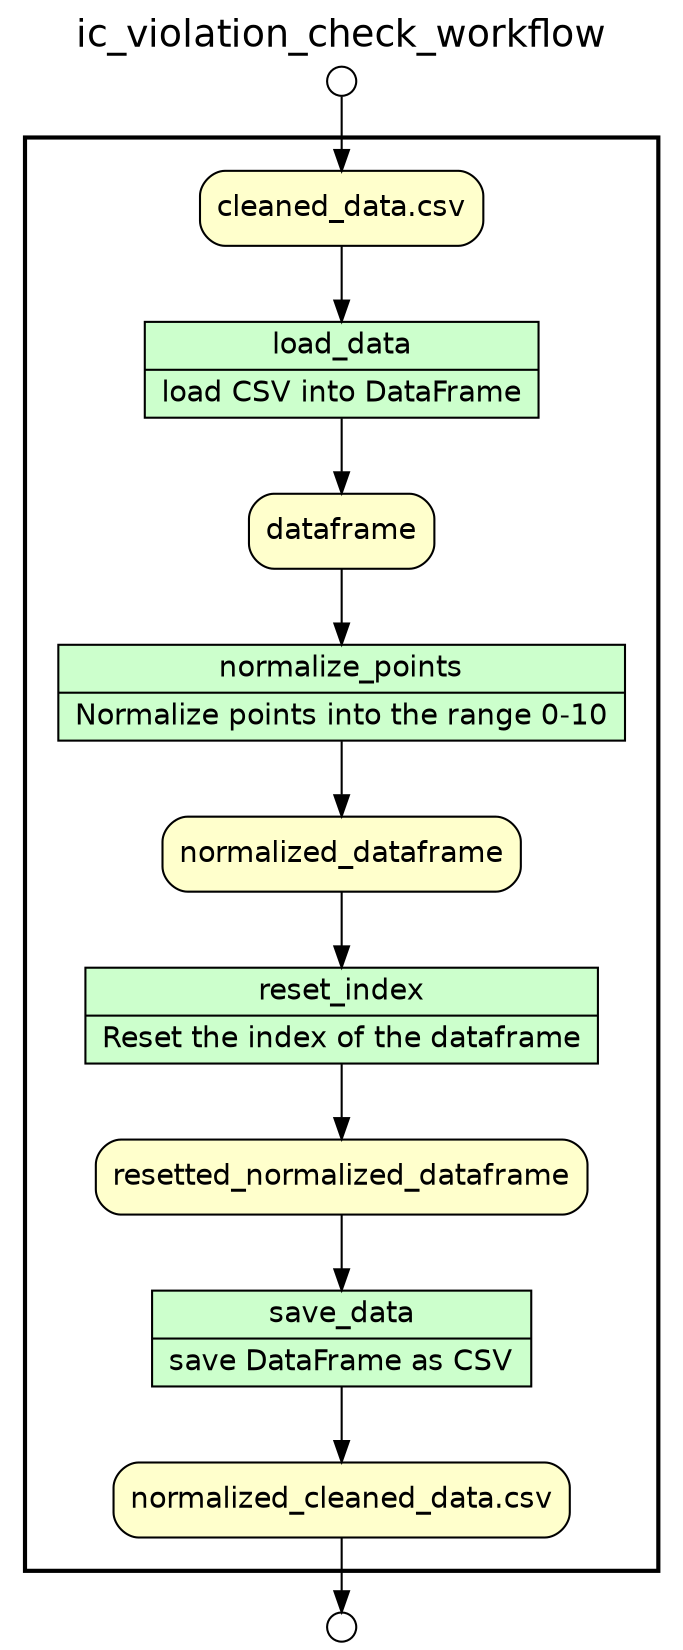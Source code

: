 
/* Start of top-level graph */
digraph Workflow {
rankdir=TB

/* Title for graph */
fontname=Helvetica; fontsize=18; labelloc=t
label=ic_violation_check_workflow

/* Start of double cluster for drawing box around nodes in workflow */
subgraph cluster_workflow_box_outer { label=""; color=black; penwidth=2
subgraph cluster_workflow_box_inner { label=""; penwidth=0

/* Style for nodes representing atomic programs in workflow */
node[shape=box style=filled fillcolor="#CCFFCC" peripheries=1 fontname=Helvetica]

/* Nodes representing atomic programs in workflow */
load_data [shape=record rankdir=LR label="{<f0> load_data |<f1> load CSV into DataFrame}"];
normalize_points [shape=record rankdir=LR label="{<f0> normalize_points |<f1> Normalize points into the range 0-10}"];
reset_index [shape=record rankdir=LR label="{<f0> reset_index |<f1> Reset the index of the dataframe}"];
save_data [shape=record rankdir=LR label="{<f0> save_data |<f1> save DataFrame as CSV}"];

/* Style for nodes representing non-parameter data channels in workflow */
node[shape=box style="rounded,filled" fillcolor="#FFFFCC" peripheries=1 fontname=Helvetica]

/* Nodes for non-parameter data channels in workflow */
"normalized_cleaned_data.csv"
"cleaned_data.csv"
dataframe
normalized_dataframe
resetted_normalized_dataframe

/* Style for nodes representing parameter channels in workflow */
node[shape=box style="rounded,filled" fillcolor="#FCFCFC" peripheries=1 fontname=Helvetica]

/* Nodes representing parameter channels in workflow */

/* Edges representing connections between programs and channels */
load_data -> dataframe
"cleaned_data.csv" -> load_data
normalize_points -> normalized_dataframe
dataframe -> normalize_points
reset_index -> resetted_normalized_dataframe
normalized_dataframe -> reset_index
save_data -> "normalized_cleaned_data.csv"
resetted_normalized_dataframe -> save_data

/* End of double cluster for drawing box around nodes in workflow */
}}

/* Style for nodes representing workflow input ports */
node[shape=circle style="rounded,filled" fillcolor="#FFFFFF" peripheries=1 fontname=Helvetica width=0.2]

/* Nodes representing workflow input ports */
"cleaned_data.csv_input_port" [label=""]

/* Style for nodes representing workflow output ports */
node[shape=circle style="rounded,filled" fillcolor="#FFFFFF" peripheries=1 fontname=Helvetica width=0.2]

/* Nodes representing workflow output ports */
"normalized_cleaned_data.csv_output_port" [label=""]

/* Edges from input ports to channels */
"cleaned_data.csv_input_port" -> "cleaned_data.csv"

/* Edges from channels to output ports */
"normalized_cleaned_data.csv" -> "normalized_cleaned_data.csv_output_port"

/* End of top-level graph */
}
